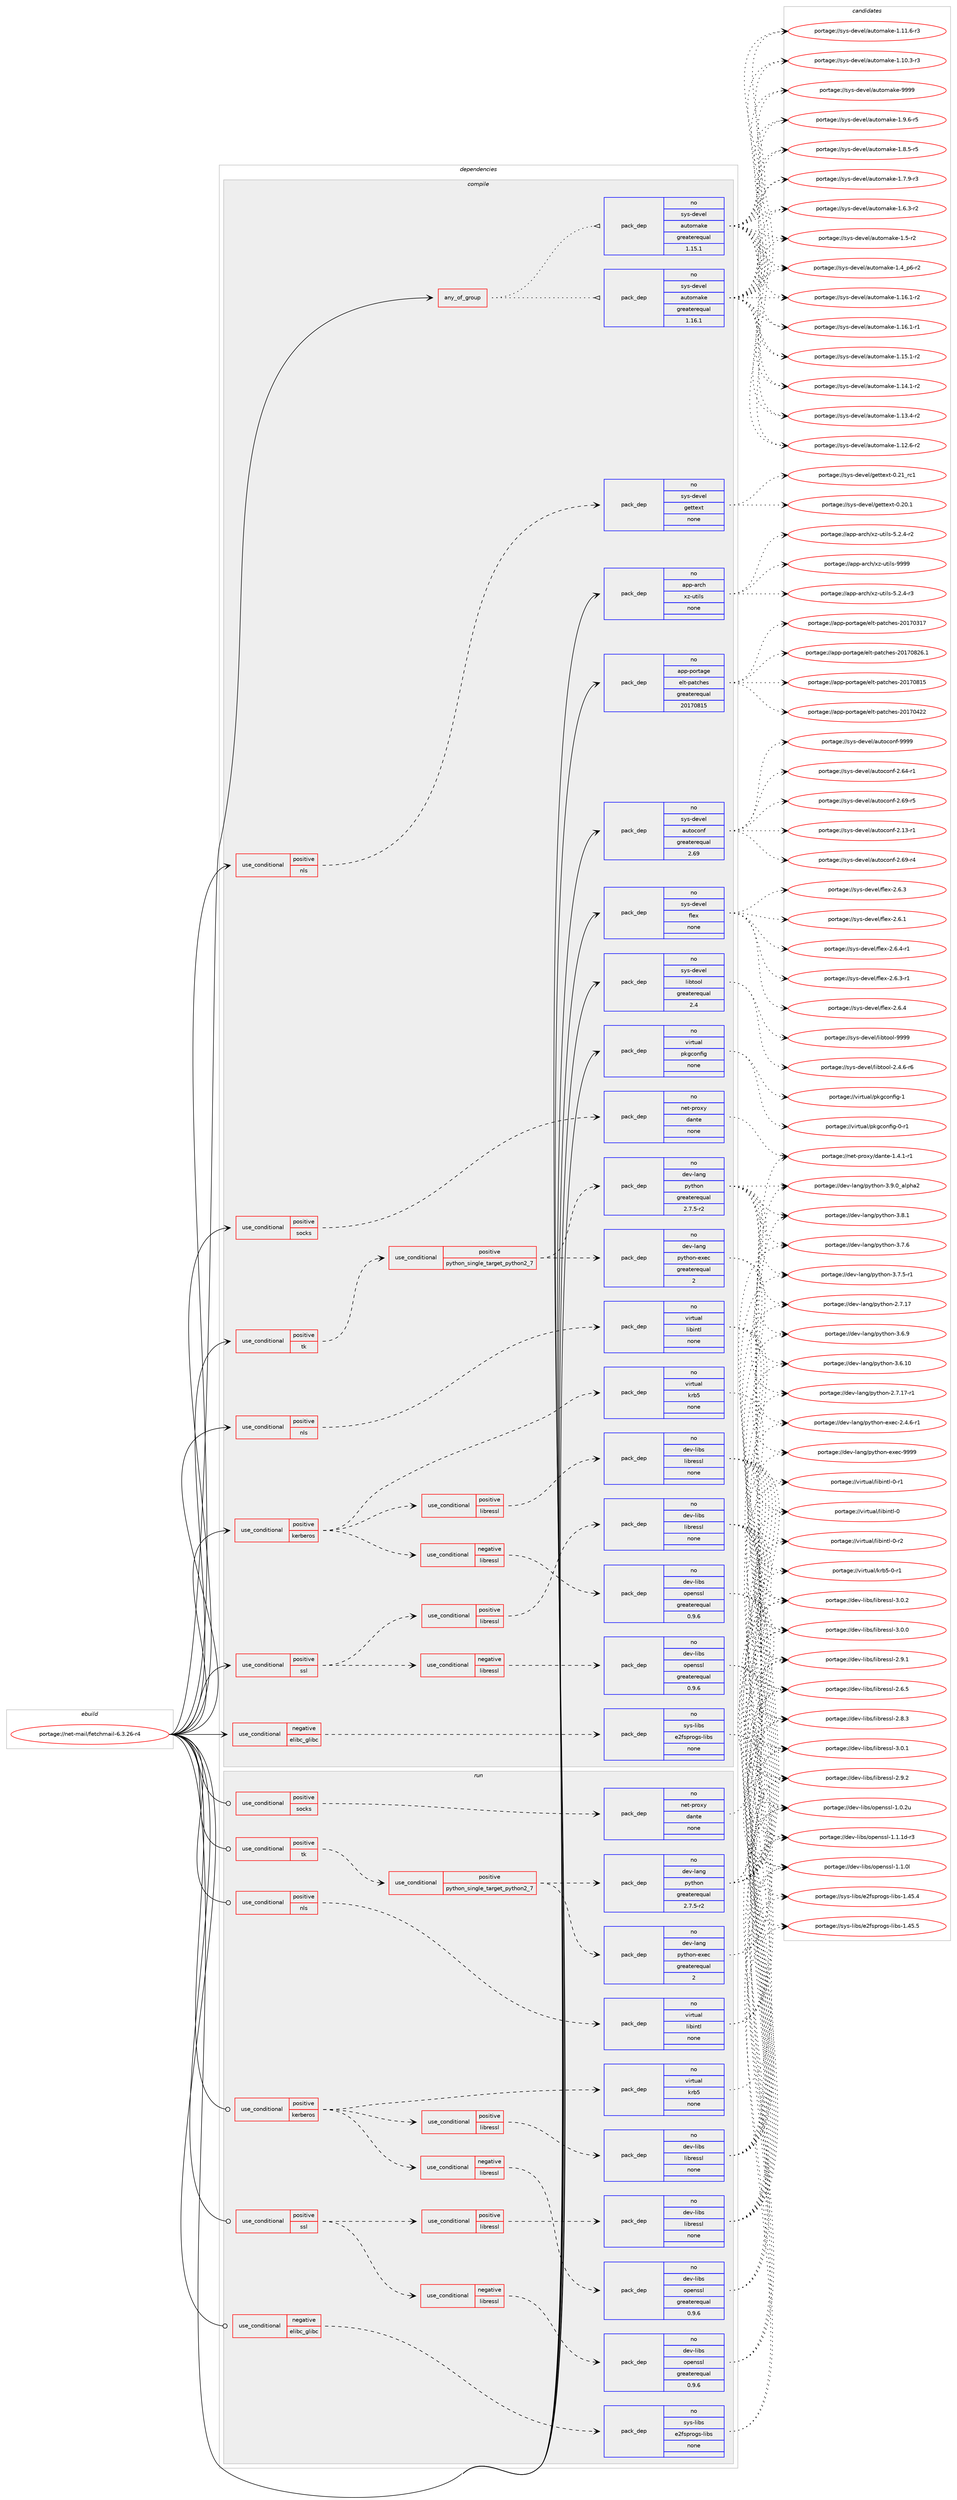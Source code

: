 digraph prolog {

# *************
# Graph options
# *************

newrank=true;
concentrate=true;
compound=true;
graph [rankdir=LR,fontname=Helvetica,fontsize=10,ranksep=1.5];#, ranksep=2.5, nodesep=0.2];
edge  [arrowhead=vee];
node  [fontname=Helvetica,fontsize=10];

# **********
# The ebuild
# **********

subgraph cluster_leftcol {
color=gray;
rank=same;
label=<<i>ebuild</i>>;
id [label="portage://net-mail/fetchmail-6.3.26-r4", color=red, width=4, href="../net-mail/fetchmail-6.3.26-r4.svg"];
}

# ****************
# The dependencies
# ****************

subgraph cluster_midcol {
color=gray;
label=<<i>dependencies</i>>;
subgraph cluster_compile {
fillcolor="#eeeeee";
style=filled;
label=<<i>compile</i>>;
subgraph any2036 {
dependency129980 [label=<<TABLE BORDER="0" CELLBORDER="1" CELLSPACING="0" CELLPADDING="4"><TR><TD CELLPADDING="10">any_of_group</TD></TR></TABLE>>, shape=none, color=red];subgraph pack100447 {
dependency129981 [label=<<TABLE BORDER="0" CELLBORDER="1" CELLSPACING="0" CELLPADDING="4" WIDTH="220"><TR><TD ROWSPAN="6" CELLPADDING="30">pack_dep</TD></TR><TR><TD WIDTH="110">no</TD></TR><TR><TD>sys-devel</TD></TR><TR><TD>automake</TD></TR><TR><TD>greaterequal</TD></TR><TR><TD>1.16.1</TD></TR></TABLE>>, shape=none, color=blue];
}
dependency129980:e -> dependency129981:w [weight=20,style="dotted",arrowhead="oinv"];
subgraph pack100448 {
dependency129982 [label=<<TABLE BORDER="0" CELLBORDER="1" CELLSPACING="0" CELLPADDING="4" WIDTH="220"><TR><TD ROWSPAN="6" CELLPADDING="30">pack_dep</TD></TR><TR><TD WIDTH="110">no</TD></TR><TR><TD>sys-devel</TD></TR><TR><TD>automake</TD></TR><TR><TD>greaterequal</TD></TR><TR><TD>1.15.1</TD></TR></TABLE>>, shape=none, color=blue];
}
dependency129980:e -> dependency129982:w [weight=20,style="dotted",arrowhead="oinv"];
}
id:e -> dependency129980:w [weight=20,style="solid",arrowhead="vee"];
subgraph cond27357 {
dependency129983 [label=<<TABLE BORDER="0" CELLBORDER="1" CELLSPACING="0" CELLPADDING="4"><TR><TD ROWSPAN="3" CELLPADDING="10">use_conditional</TD></TR><TR><TD>negative</TD></TR><TR><TD>elibc_glibc</TD></TR></TABLE>>, shape=none, color=red];
subgraph pack100449 {
dependency129984 [label=<<TABLE BORDER="0" CELLBORDER="1" CELLSPACING="0" CELLPADDING="4" WIDTH="220"><TR><TD ROWSPAN="6" CELLPADDING="30">pack_dep</TD></TR><TR><TD WIDTH="110">no</TD></TR><TR><TD>sys-libs</TD></TR><TR><TD>e2fsprogs-libs</TD></TR><TR><TD>none</TD></TR><TR><TD></TD></TR></TABLE>>, shape=none, color=blue];
}
dependency129983:e -> dependency129984:w [weight=20,style="dashed",arrowhead="vee"];
}
id:e -> dependency129983:w [weight=20,style="solid",arrowhead="vee"];
subgraph cond27358 {
dependency129985 [label=<<TABLE BORDER="0" CELLBORDER="1" CELLSPACING="0" CELLPADDING="4"><TR><TD ROWSPAN="3" CELLPADDING="10">use_conditional</TD></TR><TR><TD>positive</TD></TR><TR><TD>kerberos</TD></TR></TABLE>>, shape=none, color=red];
subgraph pack100450 {
dependency129986 [label=<<TABLE BORDER="0" CELLBORDER="1" CELLSPACING="0" CELLPADDING="4" WIDTH="220"><TR><TD ROWSPAN="6" CELLPADDING="30">pack_dep</TD></TR><TR><TD WIDTH="110">no</TD></TR><TR><TD>virtual</TD></TR><TR><TD>krb5</TD></TR><TR><TD>none</TD></TR><TR><TD></TD></TR></TABLE>>, shape=none, color=blue];
}
dependency129985:e -> dependency129986:w [weight=20,style="dashed",arrowhead="vee"];
subgraph cond27359 {
dependency129987 [label=<<TABLE BORDER="0" CELLBORDER="1" CELLSPACING="0" CELLPADDING="4"><TR><TD ROWSPAN="3" CELLPADDING="10">use_conditional</TD></TR><TR><TD>negative</TD></TR><TR><TD>libressl</TD></TR></TABLE>>, shape=none, color=red];
subgraph pack100451 {
dependency129988 [label=<<TABLE BORDER="0" CELLBORDER="1" CELLSPACING="0" CELLPADDING="4" WIDTH="220"><TR><TD ROWSPAN="6" CELLPADDING="30">pack_dep</TD></TR><TR><TD WIDTH="110">no</TD></TR><TR><TD>dev-libs</TD></TR><TR><TD>openssl</TD></TR><TR><TD>greaterequal</TD></TR><TR><TD>0.9.6</TD></TR></TABLE>>, shape=none, color=blue];
}
dependency129987:e -> dependency129988:w [weight=20,style="dashed",arrowhead="vee"];
}
dependency129985:e -> dependency129987:w [weight=20,style="dashed",arrowhead="vee"];
subgraph cond27360 {
dependency129989 [label=<<TABLE BORDER="0" CELLBORDER="1" CELLSPACING="0" CELLPADDING="4"><TR><TD ROWSPAN="3" CELLPADDING="10">use_conditional</TD></TR><TR><TD>positive</TD></TR><TR><TD>libressl</TD></TR></TABLE>>, shape=none, color=red];
subgraph pack100452 {
dependency129990 [label=<<TABLE BORDER="0" CELLBORDER="1" CELLSPACING="0" CELLPADDING="4" WIDTH="220"><TR><TD ROWSPAN="6" CELLPADDING="30">pack_dep</TD></TR><TR><TD WIDTH="110">no</TD></TR><TR><TD>dev-libs</TD></TR><TR><TD>libressl</TD></TR><TR><TD>none</TD></TR><TR><TD></TD></TR></TABLE>>, shape=none, color=blue];
}
dependency129989:e -> dependency129990:w [weight=20,style="dashed",arrowhead="vee"];
}
dependency129985:e -> dependency129989:w [weight=20,style="dashed",arrowhead="vee"];
}
id:e -> dependency129985:w [weight=20,style="solid",arrowhead="vee"];
subgraph cond27361 {
dependency129991 [label=<<TABLE BORDER="0" CELLBORDER="1" CELLSPACING="0" CELLPADDING="4"><TR><TD ROWSPAN="3" CELLPADDING="10">use_conditional</TD></TR><TR><TD>positive</TD></TR><TR><TD>nls</TD></TR></TABLE>>, shape=none, color=red];
subgraph pack100453 {
dependency129992 [label=<<TABLE BORDER="0" CELLBORDER="1" CELLSPACING="0" CELLPADDING="4" WIDTH="220"><TR><TD ROWSPAN="6" CELLPADDING="30">pack_dep</TD></TR><TR><TD WIDTH="110">no</TD></TR><TR><TD>sys-devel</TD></TR><TR><TD>gettext</TD></TR><TR><TD>none</TD></TR><TR><TD></TD></TR></TABLE>>, shape=none, color=blue];
}
dependency129991:e -> dependency129992:w [weight=20,style="dashed",arrowhead="vee"];
}
id:e -> dependency129991:w [weight=20,style="solid",arrowhead="vee"];
subgraph cond27362 {
dependency129993 [label=<<TABLE BORDER="0" CELLBORDER="1" CELLSPACING="0" CELLPADDING="4"><TR><TD ROWSPAN="3" CELLPADDING="10">use_conditional</TD></TR><TR><TD>positive</TD></TR><TR><TD>nls</TD></TR></TABLE>>, shape=none, color=red];
subgraph pack100454 {
dependency129994 [label=<<TABLE BORDER="0" CELLBORDER="1" CELLSPACING="0" CELLPADDING="4" WIDTH="220"><TR><TD ROWSPAN="6" CELLPADDING="30">pack_dep</TD></TR><TR><TD WIDTH="110">no</TD></TR><TR><TD>virtual</TD></TR><TR><TD>libintl</TD></TR><TR><TD>none</TD></TR><TR><TD></TD></TR></TABLE>>, shape=none, color=blue];
}
dependency129993:e -> dependency129994:w [weight=20,style="dashed",arrowhead="vee"];
}
id:e -> dependency129993:w [weight=20,style="solid",arrowhead="vee"];
subgraph cond27363 {
dependency129995 [label=<<TABLE BORDER="0" CELLBORDER="1" CELLSPACING="0" CELLPADDING="4"><TR><TD ROWSPAN="3" CELLPADDING="10">use_conditional</TD></TR><TR><TD>positive</TD></TR><TR><TD>socks</TD></TR></TABLE>>, shape=none, color=red];
subgraph pack100455 {
dependency129996 [label=<<TABLE BORDER="0" CELLBORDER="1" CELLSPACING="0" CELLPADDING="4" WIDTH="220"><TR><TD ROWSPAN="6" CELLPADDING="30">pack_dep</TD></TR><TR><TD WIDTH="110">no</TD></TR><TR><TD>net-proxy</TD></TR><TR><TD>dante</TD></TR><TR><TD>none</TD></TR><TR><TD></TD></TR></TABLE>>, shape=none, color=blue];
}
dependency129995:e -> dependency129996:w [weight=20,style="dashed",arrowhead="vee"];
}
id:e -> dependency129995:w [weight=20,style="solid",arrowhead="vee"];
subgraph cond27364 {
dependency129997 [label=<<TABLE BORDER="0" CELLBORDER="1" CELLSPACING="0" CELLPADDING="4"><TR><TD ROWSPAN="3" CELLPADDING="10">use_conditional</TD></TR><TR><TD>positive</TD></TR><TR><TD>ssl</TD></TR></TABLE>>, shape=none, color=red];
subgraph cond27365 {
dependency129998 [label=<<TABLE BORDER="0" CELLBORDER="1" CELLSPACING="0" CELLPADDING="4"><TR><TD ROWSPAN="3" CELLPADDING="10">use_conditional</TD></TR><TR><TD>negative</TD></TR><TR><TD>libressl</TD></TR></TABLE>>, shape=none, color=red];
subgraph pack100456 {
dependency129999 [label=<<TABLE BORDER="0" CELLBORDER="1" CELLSPACING="0" CELLPADDING="4" WIDTH="220"><TR><TD ROWSPAN="6" CELLPADDING="30">pack_dep</TD></TR><TR><TD WIDTH="110">no</TD></TR><TR><TD>dev-libs</TD></TR><TR><TD>openssl</TD></TR><TR><TD>greaterequal</TD></TR><TR><TD>0.9.6</TD></TR></TABLE>>, shape=none, color=blue];
}
dependency129998:e -> dependency129999:w [weight=20,style="dashed",arrowhead="vee"];
}
dependency129997:e -> dependency129998:w [weight=20,style="dashed",arrowhead="vee"];
subgraph cond27366 {
dependency130000 [label=<<TABLE BORDER="0" CELLBORDER="1" CELLSPACING="0" CELLPADDING="4"><TR><TD ROWSPAN="3" CELLPADDING="10">use_conditional</TD></TR><TR><TD>positive</TD></TR><TR><TD>libressl</TD></TR></TABLE>>, shape=none, color=red];
subgraph pack100457 {
dependency130001 [label=<<TABLE BORDER="0" CELLBORDER="1" CELLSPACING="0" CELLPADDING="4" WIDTH="220"><TR><TD ROWSPAN="6" CELLPADDING="30">pack_dep</TD></TR><TR><TD WIDTH="110">no</TD></TR><TR><TD>dev-libs</TD></TR><TR><TD>libressl</TD></TR><TR><TD>none</TD></TR><TR><TD></TD></TR></TABLE>>, shape=none, color=blue];
}
dependency130000:e -> dependency130001:w [weight=20,style="dashed",arrowhead="vee"];
}
dependency129997:e -> dependency130000:w [weight=20,style="dashed",arrowhead="vee"];
}
id:e -> dependency129997:w [weight=20,style="solid",arrowhead="vee"];
subgraph cond27367 {
dependency130002 [label=<<TABLE BORDER="0" CELLBORDER="1" CELLSPACING="0" CELLPADDING="4"><TR><TD ROWSPAN="3" CELLPADDING="10">use_conditional</TD></TR><TR><TD>positive</TD></TR><TR><TD>tk</TD></TR></TABLE>>, shape=none, color=red];
subgraph cond27368 {
dependency130003 [label=<<TABLE BORDER="0" CELLBORDER="1" CELLSPACING="0" CELLPADDING="4"><TR><TD ROWSPAN="3" CELLPADDING="10">use_conditional</TD></TR><TR><TD>positive</TD></TR><TR><TD>python_single_target_python2_7</TD></TR></TABLE>>, shape=none, color=red];
subgraph pack100458 {
dependency130004 [label=<<TABLE BORDER="0" CELLBORDER="1" CELLSPACING="0" CELLPADDING="4" WIDTH="220"><TR><TD ROWSPAN="6" CELLPADDING="30">pack_dep</TD></TR><TR><TD WIDTH="110">no</TD></TR><TR><TD>dev-lang</TD></TR><TR><TD>python</TD></TR><TR><TD>greaterequal</TD></TR><TR><TD>2.7.5-r2</TD></TR></TABLE>>, shape=none, color=blue];
}
dependency130003:e -> dependency130004:w [weight=20,style="dashed",arrowhead="vee"];
subgraph pack100459 {
dependency130005 [label=<<TABLE BORDER="0" CELLBORDER="1" CELLSPACING="0" CELLPADDING="4" WIDTH="220"><TR><TD ROWSPAN="6" CELLPADDING="30">pack_dep</TD></TR><TR><TD WIDTH="110">no</TD></TR><TR><TD>dev-lang</TD></TR><TR><TD>python-exec</TD></TR><TR><TD>greaterequal</TD></TR><TR><TD>2</TD></TR></TABLE>>, shape=none, color=blue];
}
dependency130003:e -> dependency130005:w [weight=20,style="dashed",arrowhead="vee"];
}
dependency130002:e -> dependency130003:w [weight=20,style="dashed",arrowhead="vee"];
}
id:e -> dependency130002:w [weight=20,style="solid",arrowhead="vee"];
subgraph pack100460 {
dependency130006 [label=<<TABLE BORDER="0" CELLBORDER="1" CELLSPACING="0" CELLPADDING="4" WIDTH="220"><TR><TD ROWSPAN="6" CELLPADDING="30">pack_dep</TD></TR><TR><TD WIDTH="110">no</TD></TR><TR><TD>app-arch</TD></TR><TR><TD>xz-utils</TD></TR><TR><TD>none</TD></TR><TR><TD></TD></TR></TABLE>>, shape=none, color=blue];
}
id:e -> dependency130006:w [weight=20,style="solid",arrowhead="vee"];
subgraph pack100461 {
dependency130007 [label=<<TABLE BORDER="0" CELLBORDER="1" CELLSPACING="0" CELLPADDING="4" WIDTH="220"><TR><TD ROWSPAN="6" CELLPADDING="30">pack_dep</TD></TR><TR><TD WIDTH="110">no</TD></TR><TR><TD>app-portage</TD></TR><TR><TD>elt-patches</TD></TR><TR><TD>greaterequal</TD></TR><TR><TD>20170815</TD></TR></TABLE>>, shape=none, color=blue];
}
id:e -> dependency130007:w [weight=20,style="solid",arrowhead="vee"];
subgraph pack100462 {
dependency130008 [label=<<TABLE BORDER="0" CELLBORDER="1" CELLSPACING="0" CELLPADDING="4" WIDTH="220"><TR><TD ROWSPAN="6" CELLPADDING="30">pack_dep</TD></TR><TR><TD WIDTH="110">no</TD></TR><TR><TD>sys-devel</TD></TR><TR><TD>autoconf</TD></TR><TR><TD>greaterequal</TD></TR><TR><TD>2.69</TD></TR></TABLE>>, shape=none, color=blue];
}
id:e -> dependency130008:w [weight=20,style="solid",arrowhead="vee"];
subgraph pack100463 {
dependency130009 [label=<<TABLE BORDER="0" CELLBORDER="1" CELLSPACING="0" CELLPADDING="4" WIDTH="220"><TR><TD ROWSPAN="6" CELLPADDING="30">pack_dep</TD></TR><TR><TD WIDTH="110">no</TD></TR><TR><TD>sys-devel</TD></TR><TR><TD>flex</TD></TR><TR><TD>none</TD></TR><TR><TD></TD></TR></TABLE>>, shape=none, color=blue];
}
id:e -> dependency130009:w [weight=20,style="solid",arrowhead="vee"];
subgraph pack100464 {
dependency130010 [label=<<TABLE BORDER="0" CELLBORDER="1" CELLSPACING="0" CELLPADDING="4" WIDTH="220"><TR><TD ROWSPAN="6" CELLPADDING="30">pack_dep</TD></TR><TR><TD WIDTH="110">no</TD></TR><TR><TD>sys-devel</TD></TR><TR><TD>libtool</TD></TR><TR><TD>greaterequal</TD></TR><TR><TD>2.4</TD></TR></TABLE>>, shape=none, color=blue];
}
id:e -> dependency130010:w [weight=20,style="solid",arrowhead="vee"];
subgraph pack100465 {
dependency130011 [label=<<TABLE BORDER="0" CELLBORDER="1" CELLSPACING="0" CELLPADDING="4" WIDTH="220"><TR><TD ROWSPAN="6" CELLPADDING="30">pack_dep</TD></TR><TR><TD WIDTH="110">no</TD></TR><TR><TD>virtual</TD></TR><TR><TD>pkgconfig</TD></TR><TR><TD>none</TD></TR><TR><TD></TD></TR></TABLE>>, shape=none, color=blue];
}
id:e -> dependency130011:w [weight=20,style="solid",arrowhead="vee"];
}
subgraph cluster_compileandrun {
fillcolor="#eeeeee";
style=filled;
label=<<i>compile and run</i>>;
}
subgraph cluster_run {
fillcolor="#eeeeee";
style=filled;
label=<<i>run</i>>;
subgraph cond27369 {
dependency130012 [label=<<TABLE BORDER="0" CELLBORDER="1" CELLSPACING="0" CELLPADDING="4"><TR><TD ROWSPAN="3" CELLPADDING="10">use_conditional</TD></TR><TR><TD>negative</TD></TR><TR><TD>elibc_glibc</TD></TR></TABLE>>, shape=none, color=red];
subgraph pack100466 {
dependency130013 [label=<<TABLE BORDER="0" CELLBORDER="1" CELLSPACING="0" CELLPADDING="4" WIDTH="220"><TR><TD ROWSPAN="6" CELLPADDING="30">pack_dep</TD></TR><TR><TD WIDTH="110">no</TD></TR><TR><TD>sys-libs</TD></TR><TR><TD>e2fsprogs-libs</TD></TR><TR><TD>none</TD></TR><TR><TD></TD></TR></TABLE>>, shape=none, color=blue];
}
dependency130012:e -> dependency130013:w [weight=20,style="dashed",arrowhead="vee"];
}
id:e -> dependency130012:w [weight=20,style="solid",arrowhead="odot"];
subgraph cond27370 {
dependency130014 [label=<<TABLE BORDER="0" CELLBORDER="1" CELLSPACING="0" CELLPADDING="4"><TR><TD ROWSPAN="3" CELLPADDING="10">use_conditional</TD></TR><TR><TD>positive</TD></TR><TR><TD>kerberos</TD></TR></TABLE>>, shape=none, color=red];
subgraph pack100467 {
dependency130015 [label=<<TABLE BORDER="0" CELLBORDER="1" CELLSPACING="0" CELLPADDING="4" WIDTH="220"><TR><TD ROWSPAN="6" CELLPADDING="30">pack_dep</TD></TR><TR><TD WIDTH="110">no</TD></TR><TR><TD>virtual</TD></TR><TR><TD>krb5</TD></TR><TR><TD>none</TD></TR><TR><TD></TD></TR></TABLE>>, shape=none, color=blue];
}
dependency130014:e -> dependency130015:w [weight=20,style="dashed",arrowhead="vee"];
subgraph cond27371 {
dependency130016 [label=<<TABLE BORDER="0" CELLBORDER="1" CELLSPACING="0" CELLPADDING="4"><TR><TD ROWSPAN="3" CELLPADDING="10">use_conditional</TD></TR><TR><TD>negative</TD></TR><TR><TD>libressl</TD></TR></TABLE>>, shape=none, color=red];
subgraph pack100468 {
dependency130017 [label=<<TABLE BORDER="0" CELLBORDER="1" CELLSPACING="0" CELLPADDING="4" WIDTH="220"><TR><TD ROWSPAN="6" CELLPADDING="30">pack_dep</TD></TR><TR><TD WIDTH="110">no</TD></TR><TR><TD>dev-libs</TD></TR><TR><TD>openssl</TD></TR><TR><TD>greaterequal</TD></TR><TR><TD>0.9.6</TD></TR></TABLE>>, shape=none, color=blue];
}
dependency130016:e -> dependency130017:w [weight=20,style="dashed",arrowhead="vee"];
}
dependency130014:e -> dependency130016:w [weight=20,style="dashed",arrowhead="vee"];
subgraph cond27372 {
dependency130018 [label=<<TABLE BORDER="0" CELLBORDER="1" CELLSPACING="0" CELLPADDING="4"><TR><TD ROWSPAN="3" CELLPADDING="10">use_conditional</TD></TR><TR><TD>positive</TD></TR><TR><TD>libressl</TD></TR></TABLE>>, shape=none, color=red];
subgraph pack100469 {
dependency130019 [label=<<TABLE BORDER="0" CELLBORDER="1" CELLSPACING="0" CELLPADDING="4" WIDTH="220"><TR><TD ROWSPAN="6" CELLPADDING="30">pack_dep</TD></TR><TR><TD WIDTH="110">no</TD></TR><TR><TD>dev-libs</TD></TR><TR><TD>libressl</TD></TR><TR><TD>none</TD></TR><TR><TD></TD></TR></TABLE>>, shape=none, color=blue];
}
dependency130018:e -> dependency130019:w [weight=20,style="dashed",arrowhead="vee"];
}
dependency130014:e -> dependency130018:w [weight=20,style="dashed",arrowhead="vee"];
}
id:e -> dependency130014:w [weight=20,style="solid",arrowhead="odot"];
subgraph cond27373 {
dependency130020 [label=<<TABLE BORDER="0" CELLBORDER="1" CELLSPACING="0" CELLPADDING="4"><TR><TD ROWSPAN="3" CELLPADDING="10">use_conditional</TD></TR><TR><TD>positive</TD></TR><TR><TD>nls</TD></TR></TABLE>>, shape=none, color=red];
subgraph pack100470 {
dependency130021 [label=<<TABLE BORDER="0" CELLBORDER="1" CELLSPACING="0" CELLPADDING="4" WIDTH="220"><TR><TD ROWSPAN="6" CELLPADDING="30">pack_dep</TD></TR><TR><TD WIDTH="110">no</TD></TR><TR><TD>virtual</TD></TR><TR><TD>libintl</TD></TR><TR><TD>none</TD></TR><TR><TD></TD></TR></TABLE>>, shape=none, color=blue];
}
dependency130020:e -> dependency130021:w [weight=20,style="dashed",arrowhead="vee"];
}
id:e -> dependency130020:w [weight=20,style="solid",arrowhead="odot"];
subgraph cond27374 {
dependency130022 [label=<<TABLE BORDER="0" CELLBORDER="1" CELLSPACING="0" CELLPADDING="4"><TR><TD ROWSPAN="3" CELLPADDING="10">use_conditional</TD></TR><TR><TD>positive</TD></TR><TR><TD>socks</TD></TR></TABLE>>, shape=none, color=red];
subgraph pack100471 {
dependency130023 [label=<<TABLE BORDER="0" CELLBORDER="1" CELLSPACING="0" CELLPADDING="4" WIDTH="220"><TR><TD ROWSPAN="6" CELLPADDING="30">pack_dep</TD></TR><TR><TD WIDTH="110">no</TD></TR><TR><TD>net-proxy</TD></TR><TR><TD>dante</TD></TR><TR><TD>none</TD></TR><TR><TD></TD></TR></TABLE>>, shape=none, color=blue];
}
dependency130022:e -> dependency130023:w [weight=20,style="dashed",arrowhead="vee"];
}
id:e -> dependency130022:w [weight=20,style="solid",arrowhead="odot"];
subgraph cond27375 {
dependency130024 [label=<<TABLE BORDER="0" CELLBORDER="1" CELLSPACING="0" CELLPADDING="4"><TR><TD ROWSPAN="3" CELLPADDING="10">use_conditional</TD></TR><TR><TD>positive</TD></TR><TR><TD>ssl</TD></TR></TABLE>>, shape=none, color=red];
subgraph cond27376 {
dependency130025 [label=<<TABLE BORDER="0" CELLBORDER="1" CELLSPACING="0" CELLPADDING="4"><TR><TD ROWSPAN="3" CELLPADDING="10">use_conditional</TD></TR><TR><TD>negative</TD></TR><TR><TD>libressl</TD></TR></TABLE>>, shape=none, color=red];
subgraph pack100472 {
dependency130026 [label=<<TABLE BORDER="0" CELLBORDER="1" CELLSPACING="0" CELLPADDING="4" WIDTH="220"><TR><TD ROWSPAN="6" CELLPADDING="30">pack_dep</TD></TR><TR><TD WIDTH="110">no</TD></TR><TR><TD>dev-libs</TD></TR><TR><TD>openssl</TD></TR><TR><TD>greaterequal</TD></TR><TR><TD>0.9.6</TD></TR></TABLE>>, shape=none, color=blue];
}
dependency130025:e -> dependency130026:w [weight=20,style="dashed",arrowhead="vee"];
}
dependency130024:e -> dependency130025:w [weight=20,style="dashed",arrowhead="vee"];
subgraph cond27377 {
dependency130027 [label=<<TABLE BORDER="0" CELLBORDER="1" CELLSPACING="0" CELLPADDING="4"><TR><TD ROWSPAN="3" CELLPADDING="10">use_conditional</TD></TR><TR><TD>positive</TD></TR><TR><TD>libressl</TD></TR></TABLE>>, shape=none, color=red];
subgraph pack100473 {
dependency130028 [label=<<TABLE BORDER="0" CELLBORDER="1" CELLSPACING="0" CELLPADDING="4" WIDTH="220"><TR><TD ROWSPAN="6" CELLPADDING="30">pack_dep</TD></TR><TR><TD WIDTH="110">no</TD></TR><TR><TD>dev-libs</TD></TR><TR><TD>libressl</TD></TR><TR><TD>none</TD></TR><TR><TD></TD></TR></TABLE>>, shape=none, color=blue];
}
dependency130027:e -> dependency130028:w [weight=20,style="dashed",arrowhead="vee"];
}
dependency130024:e -> dependency130027:w [weight=20,style="dashed",arrowhead="vee"];
}
id:e -> dependency130024:w [weight=20,style="solid",arrowhead="odot"];
subgraph cond27378 {
dependency130029 [label=<<TABLE BORDER="0" CELLBORDER="1" CELLSPACING="0" CELLPADDING="4"><TR><TD ROWSPAN="3" CELLPADDING="10">use_conditional</TD></TR><TR><TD>positive</TD></TR><TR><TD>tk</TD></TR></TABLE>>, shape=none, color=red];
subgraph cond27379 {
dependency130030 [label=<<TABLE BORDER="0" CELLBORDER="1" CELLSPACING="0" CELLPADDING="4"><TR><TD ROWSPAN="3" CELLPADDING="10">use_conditional</TD></TR><TR><TD>positive</TD></TR><TR><TD>python_single_target_python2_7</TD></TR></TABLE>>, shape=none, color=red];
subgraph pack100474 {
dependency130031 [label=<<TABLE BORDER="0" CELLBORDER="1" CELLSPACING="0" CELLPADDING="4" WIDTH="220"><TR><TD ROWSPAN="6" CELLPADDING="30">pack_dep</TD></TR><TR><TD WIDTH="110">no</TD></TR><TR><TD>dev-lang</TD></TR><TR><TD>python</TD></TR><TR><TD>greaterequal</TD></TR><TR><TD>2.7.5-r2</TD></TR></TABLE>>, shape=none, color=blue];
}
dependency130030:e -> dependency130031:w [weight=20,style="dashed",arrowhead="vee"];
subgraph pack100475 {
dependency130032 [label=<<TABLE BORDER="0" CELLBORDER="1" CELLSPACING="0" CELLPADDING="4" WIDTH="220"><TR><TD ROWSPAN="6" CELLPADDING="30">pack_dep</TD></TR><TR><TD WIDTH="110">no</TD></TR><TR><TD>dev-lang</TD></TR><TR><TD>python-exec</TD></TR><TR><TD>greaterequal</TD></TR><TR><TD>2</TD></TR></TABLE>>, shape=none, color=blue];
}
dependency130030:e -> dependency130032:w [weight=20,style="dashed",arrowhead="vee"];
}
dependency130029:e -> dependency130030:w [weight=20,style="dashed",arrowhead="vee"];
}
id:e -> dependency130029:w [weight=20,style="solid",arrowhead="odot"];
}
}

# **************
# The candidates
# **************

subgraph cluster_choices {
rank=same;
color=gray;
label=<<i>candidates</i>>;

subgraph choice100447 {
color=black;
nodesep=1;
choice115121115451001011181011084797117116111109971071014557575757 [label="portage://sys-devel/automake-9999", color=red, width=4,href="../sys-devel/automake-9999.svg"];
choice115121115451001011181011084797117116111109971071014549465746544511453 [label="portage://sys-devel/automake-1.9.6-r5", color=red, width=4,href="../sys-devel/automake-1.9.6-r5.svg"];
choice115121115451001011181011084797117116111109971071014549465646534511453 [label="portage://sys-devel/automake-1.8.5-r5", color=red, width=4,href="../sys-devel/automake-1.8.5-r5.svg"];
choice115121115451001011181011084797117116111109971071014549465546574511451 [label="portage://sys-devel/automake-1.7.9-r3", color=red, width=4,href="../sys-devel/automake-1.7.9-r3.svg"];
choice115121115451001011181011084797117116111109971071014549465446514511450 [label="portage://sys-devel/automake-1.6.3-r2", color=red, width=4,href="../sys-devel/automake-1.6.3-r2.svg"];
choice11512111545100101118101108479711711611110997107101454946534511450 [label="portage://sys-devel/automake-1.5-r2", color=red, width=4,href="../sys-devel/automake-1.5-r2.svg"];
choice115121115451001011181011084797117116111109971071014549465295112544511450 [label="portage://sys-devel/automake-1.4_p6-r2", color=red, width=4,href="../sys-devel/automake-1.4_p6-r2.svg"];
choice11512111545100101118101108479711711611110997107101454946495446494511450 [label="portage://sys-devel/automake-1.16.1-r2", color=red, width=4,href="../sys-devel/automake-1.16.1-r2.svg"];
choice11512111545100101118101108479711711611110997107101454946495446494511449 [label="portage://sys-devel/automake-1.16.1-r1", color=red, width=4,href="../sys-devel/automake-1.16.1-r1.svg"];
choice11512111545100101118101108479711711611110997107101454946495346494511450 [label="portage://sys-devel/automake-1.15.1-r2", color=red, width=4,href="../sys-devel/automake-1.15.1-r2.svg"];
choice11512111545100101118101108479711711611110997107101454946495246494511450 [label="portage://sys-devel/automake-1.14.1-r2", color=red, width=4,href="../sys-devel/automake-1.14.1-r2.svg"];
choice11512111545100101118101108479711711611110997107101454946495146524511450 [label="portage://sys-devel/automake-1.13.4-r2", color=red, width=4,href="../sys-devel/automake-1.13.4-r2.svg"];
choice11512111545100101118101108479711711611110997107101454946495046544511450 [label="portage://sys-devel/automake-1.12.6-r2", color=red, width=4,href="../sys-devel/automake-1.12.6-r2.svg"];
choice11512111545100101118101108479711711611110997107101454946494946544511451 [label="portage://sys-devel/automake-1.11.6-r3", color=red, width=4,href="../sys-devel/automake-1.11.6-r3.svg"];
choice11512111545100101118101108479711711611110997107101454946494846514511451 [label="portage://sys-devel/automake-1.10.3-r3", color=red, width=4,href="../sys-devel/automake-1.10.3-r3.svg"];
dependency129981:e -> choice115121115451001011181011084797117116111109971071014557575757:w [style=dotted,weight="100"];
dependency129981:e -> choice115121115451001011181011084797117116111109971071014549465746544511453:w [style=dotted,weight="100"];
dependency129981:e -> choice115121115451001011181011084797117116111109971071014549465646534511453:w [style=dotted,weight="100"];
dependency129981:e -> choice115121115451001011181011084797117116111109971071014549465546574511451:w [style=dotted,weight="100"];
dependency129981:e -> choice115121115451001011181011084797117116111109971071014549465446514511450:w [style=dotted,weight="100"];
dependency129981:e -> choice11512111545100101118101108479711711611110997107101454946534511450:w [style=dotted,weight="100"];
dependency129981:e -> choice115121115451001011181011084797117116111109971071014549465295112544511450:w [style=dotted,weight="100"];
dependency129981:e -> choice11512111545100101118101108479711711611110997107101454946495446494511450:w [style=dotted,weight="100"];
dependency129981:e -> choice11512111545100101118101108479711711611110997107101454946495446494511449:w [style=dotted,weight="100"];
dependency129981:e -> choice11512111545100101118101108479711711611110997107101454946495346494511450:w [style=dotted,weight="100"];
dependency129981:e -> choice11512111545100101118101108479711711611110997107101454946495246494511450:w [style=dotted,weight="100"];
dependency129981:e -> choice11512111545100101118101108479711711611110997107101454946495146524511450:w [style=dotted,weight="100"];
dependency129981:e -> choice11512111545100101118101108479711711611110997107101454946495046544511450:w [style=dotted,weight="100"];
dependency129981:e -> choice11512111545100101118101108479711711611110997107101454946494946544511451:w [style=dotted,weight="100"];
dependency129981:e -> choice11512111545100101118101108479711711611110997107101454946494846514511451:w [style=dotted,weight="100"];
}
subgraph choice100448 {
color=black;
nodesep=1;
choice115121115451001011181011084797117116111109971071014557575757 [label="portage://sys-devel/automake-9999", color=red, width=4,href="../sys-devel/automake-9999.svg"];
choice115121115451001011181011084797117116111109971071014549465746544511453 [label="portage://sys-devel/automake-1.9.6-r5", color=red, width=4,href="../sys-devel/automake-1.9.6-r5.svg"];
choice115121115451001011181011084797117116111109971071014549465646534511453 [label="portage://sys-devel/automake-1.8.5-r5", color=red, width=4,href="../sys-devel/automake-1.8.5-r5.svg"];
choice115121115451001011181011084797117116111109971071014549465546574511451 [label="portage://sys-devel/automake-1.7.9-r3", color=red, width=4,href="../sys-devel/automake-1.7.9-r3.svg"];
choice115121115451001011181011084797117116111109971071014549465446514511450 [label="portage://sys-devel/automake-1.6.3-r2", color=red, width=4,href="../sys-devel/automake-1.6.3-r2.svg"];
choice11512111545100101118101108479711711611110997107101454946534511450 [label="portage://sys-devel/automake-1.5-r2", color=red, width=4,href="../sys-devel/automake-1.5-r2.svg"];
choice115121115451001011181011084797117116111109971071014549465295112544511450 [label="portage://sys-devel/automake-1.4_p6-r2", color=red, width=4,href="../sys-devel/automake-1.4_p6-r2.svg"];
choice11512111545100101118101108479711711611110997107101454946495446494511450 [label="portage://sys-devel/automake-1.16.1-r2", color=red, width=4,href="../sys-devel/automake-1.16.1-r2.svg"];
choice11512111545100101118101108479711711611110997107101454946495446494511449 [label="portage://sys-devel/automake-1.16.1-r1", color=red, width=4,href="../sys-devel/automake-1.16.1-r1.svg"];
choice11512111545100101118101108479711711611110997107101454946495346494511450 [label="portage://sys-devel/automake-1.15.1-r2", color=red, width=4,href="../sys-devel/automake-1.15.1-r2.svg"];
choice11512111545100101118101108479711711611110997107101454946495246494511450 [label="portage://sys-devel/automake-1.14.1-r2", color=red, width=4,href="../sys-devel/automake-1.14.1-r2.svg"];
choice11512111545100101118101108479711711611110997107101454946495146524511450 [label="portage://sys-devel/automake-1.13.4-r2", color=red, width=4,href="../sys-devel/automake-1.13.4-r2.svg"];
choice11512111545100101118101108479711711611110997107101454946495046544511450 [label="portage://sys-devel/automake-1.12.6-r2", color=red, width=4,href="../sys-devel/automake-1.12.6-r2.svg"];
choice11512111545100101118101108479711711611110997107101454946494946544511451 [label="portage://sys-devel/automake-1.11.6-r3", color=red, width=4,href="../sys-devel/automake-1.11.6-r3.svg"];
choice11512111545100101118101108479711711611110997107101454946494846514511451 [label="portage://sys-devel/automake-1.10.3-r3", color=red, width=4,href="../sys-devel/automake-1.10.3-r3.svg"];
dependency129982:e -> choice115121115451001011181011084797117116111109971071014557575757:w [style=dotted,weight="100"];
dependency129982:e -> choice115121115451001011181011084797117116111109971071014549465746544511453:w [style=dotted,weight="100"];
dependency129982:e -> choice115121115451001011181011084797117116111109971071014549465646534511453:w [style=dotted,weight="100"];
dependency129982:e -> choice115121115451001011181011084797117116111109971071014549465546574511451:w [style=dotted,weight="100"];
dependency129982:e -> choice115121115451001011181011084797117116111109971071014549465446514511450:w [style=dotted,weight="100"];
dependency129982:e -> choice11512111545100101118101108479711711611110997107101454946534511450:w [style=dotted,weight="100"];
dependency129982:e -> choice115121115451001011181011084797117116111109971071014549465295112544511450:w [style=dotted,weight="100"];
dependency129982:e -> choice11512111545100101118101108479711711611110997107101454946495446494511450:w [style=dotted,weight="100"];
dependency129982:e -> choice11512111545100101118101108479711711611110997107101454946495446494511449:w [style=dotted,weight="100"];
dependency129982:e -> choice11512111545100101118101108479711711611110997107101454946495346494511450:w [style=dotted,weight="100"];
dependency129982:e -> choice11512111545100101118101108479711711611110997107101454946495246494511450:w [style=dotted,weight="100"];
dependency129982:e -> choice11512111545100101118101108479711711611110997107101454946495146524511450:w [style=dotted,weight="100"];
dependency129982:e -> choice11512111545100101118101108479711711611110997107101454946495046544511450:w [style=dotted,weight="100"];
dependency129982:e -> choice11512111545100101118101108479711711611110997107101454946494946544511451:w [style=dotted,weight="100"];
dependency129982:e -> choice11512111545100101118101108479711711611110997107101454946494846514511451:w [style=dotted,weight="100"];
}
subgraph choice100449 {
color=black;
nodesep=1;
choice11512111545108105981154710150102115112114111103115451081059811545494652534653 [label="portage://sys-libs/e2fsprogs-libs-1.45.5", color=red, width=4,href="../sys-libs/e2fsprogs-libs-1.45.5.svg"];
choice11512111545108105981154710150102115112114111103115451081059811545494652534652 [label="portage://sys-libs/e2fsprogs-libs-1.45.4", color=red, width=4,href="../sys-libs/e2fsprogs-libs-1.45.4.svg"];
dependency129984:e -> choice11512111545108105981154710150102115112114111103115451081059811545494652534653:w [style=dotted,weight="100"];
dependency129984:e -> choice11512111545108105981154710150102115112114111103115451081059811545494652534652:w [style=dotted,weight="100"];
}
subgraph choice100450 {
color=black;
nodesep=1;
choice1181051141161179710847107114985345484511449 [label="portage://virtual/krb5-0-r1", color=red, width=4,href="../virtual/krb5-0-r1.svg"];
dependency129986:e -> choice1181051141161179710847107114985345484511449:w [style=dotted,weight="100"];
}
subgraph choice100451 {
color=black;
nodesep=1;
choice1001011184510810598115471111121011101151151084549464946491004511451 [label="portage://dev-libs/openssl-1.1.1d-r3", color=red, width=4,href="../dev-libs/openssl-1.1.1d-r3.svg"];
choice100101118451081059811547111112101110115115108454946494648108 [label="portage://dev-libs/openssl-1.1.0l", color=red, width=4,href="../dev-libs/openssl-1.1.0l.svg"];
choice100101118451081059811547111112101110115115108454946484650117 [label="portage://dev-libs/openssl-1.0.2u", color=red, width=4,href="../dev-libs/openssl-1.0.2u.svg"];
dependency129988:e -> choice1001011184510810598115471111121011101151151084549464946491004511451:w [style=dotted,weight="100"];
dependency129988:e -> choice100101118451081059811547111112101110115115108454946494648108:w [style=dotted,weight="100"];
dependency129988:e -> choice100101118451081059811547111112101110115115108454946484650117:w [style=dotted,weight="100"];
}
subgraph choice100452 {
color=black;
nodesep=1;
choice10010111845108105981154710810598114101115115108455146484650 [label="portage://dev-libs/libressl-3.0.2", color=red, width=4,href="../dev-libs/libressl-3.0.2.svg"];
choice10010111845108105981154710810598114101115115108455146484649 [label="portage://dev-libs/libressl-3.0.1", color=red, width=4,href="../dev-libs/libressl-3.0.1.svg"];
choice10010111845108105981154710810598114101115115108455146484648 [label="portage://dev-libs/libressl-3.0.0", color=red, width=4,href="../dev-libs/libressl-3.0.0.svg"];
choice10010111845108105981154710810598114101115115108455046574650 [label="portage://dev-libs/libressl-2.9.2", color=red, width=4,href="../dev-libs/libressl-2.9.2.svg"];
choice10010111845108105981154710810598114101115115108455046574649 [label="portage://dev-libs/libressl-2.9.1", color=red, width=4,href="../dev-libs/libressl-2.9.1.svg"];
choice10010111845108105981154710810598114101115115108455046564651 [label="portage://dev-libs/libressl-2.8.3", color=red, width=4,href="../dev-libs/libressl-2.8.3.svg"];
choice10010111845108105981154710810598114101115115108455046544653 [label="portage://dev-libs/libressl-2.6.5", color=red, width=4,href="../dev-libs/libressl-2.6.5.svg"];
dependency129990:e -> choice10010111845108105981154710810598114101115115108455146484650:w [style=dotted,weight="100"];
dependency129990:e -> choice10010111845108105981154710810598114101115115108455146484649:w [style=dotted,weight="100"];
dependency129990:e -> choice10010111845108105981154710810598114101115115108455146484648:w [style=dotted,weight="100"];
dependency129990:e -> choice10010111845108105981154710810598114101115115108455046574650:w [style=dotted,weight="100"];
dependency129990:e -> choice10010111845108105981154710810598114101115115108455046574649:w [style=dotted,weight="100"];
dependency129990:e -> choice10010111845108105981154710810598114101115115108455046564651:w [style=dotted,weight="100"];
dependency129990:e -> choice10010111845108105981154710810598114101115115108455046544653:w [style=dotted,weight="100"];
}
subgraph choice100453 {
color=black;
nodesep=1;
choice11512111545100101118101108471031011161161011201164548465049951149949 [label="portage://sys-devel/gettext-0.21_rc1", color=red, width=4,href="../sys-devel/gettext-0.21_rc1.svg"];
choice115121115451001011181011084710310111611610112011645484650484649 [label="portage://sys-devel/gettext-0.20.1", color=red, width=4,href="../sys-devel/gettext-0.20.1.svg"];
dependency129992:e -> choice11512111545100101118101108471031011161161011201164548465049951149949:w [style=dotted,weight="100"];
dependency129992:e -> choice115121115451001011181011084710310111611610112011645484650484649:w [style=dotted,weight="100"];
}
subgraph choice100454 {
color=black;
nodesep=1;
choice11810511411611797108471081059810511011610845484511450 [label="portage://virtual/libintl-0-r2", color=red, width=4,href="../virtual/libintl-0-r2.svg"];
choice11810511411611797108471081059810511011610845484511449 [label="portage://virtual/libintl-0-r1", color=red, width=4,href="../virtual/libintl-0-r1.svg"];
choice1181051141161179710847108105981051101161084548 [label="portage://virtual/libintl-0", color=red, width=4,href="../virtual/libintl-0.svg"];
dependency129994:e -> choice11810511411611797108471081059810511011610845484511450:w [style=dotted,weight="100"];
dependency129994:e -> choice11810511411611797108471081059810511011610845484511449:w [style=dotted,weight="100"];
dependency129994:e -> choice1181051141161179710847108105981051101161084548:w [style=dotted,weight="100"];
}
subgraph choice100455 {
color=black;
nodesep=1;
choice1101011164511211411112012147100971101161014549465246494511449 [label="portage://net-proxy/dante-1.4.1-r1", color=red, width=4,href="../net-proxy/dante-1.4.1-r1.svg"];
dependency129996:e -> choice1101011164511211411112012147100971101161014549465246494511449:w [style=dotted,weight="100"];
}
subgraph choice100456 {
color=black;
nodesep=1;
choice1001011184510810598115471111121011101151151084549464946491004511451 [label="portage://dev-libs/openssl-1.1.1d-r3", color=red, width=4,href="../dev-libs/openssl-1.1.1d-r3.svg"];
choice100101118451081059811547111112101110115115108454946494648108 [label="portage://dev-libs/openssl-1.1.0l", color=red, width=4,href="../dev-libs/openssl-1.1.0l.svg"];
choice100101118451081059811547111112101110115115108454946484650117 [label="portage://dev-libs/openssl-1.0.2u", color=red, width=4,href="../dev-libs/openssl-1.0.2u.svg"];
dependency129999:e -> choice1001011184510810598115471111121011101151151084549464946491004511451:w [style=dotted,weight="100"];
dependency129999:e -> choice100101118451081059811547111112101110115115108454946494648108:w [style=dotted,weight="100"];
dependency129999:e -> choice100101118451081059811547111112101110115115108454946484650117:w [style=dotted,weight="100"];
}
subgraph choice100457 {
color=black;
nodesep=1;
choice10010111845108105981154710810598114101115115108455146484650 [label="portage://dev-libs/libressl-3.0.2", color=red, width=4,href="../dev-libs/libressl-3.0.2.svg"];
choice10010111845108105981154710810598114101115115108455146484649 [label="portage://dev-libs/libressl-3.0.1", color=red, width=4,href="../dev-libs/libressl-3.0.1.svg"];
choice10010111845108105981154710810598114101115115108455146484648 [label="portage://dev-libs/libressl-3.0.0", color=red, width=4,href="../dev-libs/libressl-3.0.0.svg"];
choice10010111845108105981154710810598114101115115108455046574650 [label="portage://dev-libs/libressl-2.9.2", color=red, width=4,href="../dev-libs/libressl-2.9.2.svg"];
choice10010111845108105981154710810598114101115115108455046574649 [label="portage://dev-libs/libressl-2.9.1", color=red, width=4,href="../dev-libs/libressl-2.9.1.svg"];
choice10010111845108105981154710810598114101115115108455046564651 [label="portage://dev-libs/libressl-2.8.3", color=red, width=4,href="../dev-libs/libressl-2.8.3.svg"];
choice10010111845108105981154710810598114101115115108455046544653 [label="portage://dev-libs/libressl-2.6.5", color=red, width=4,href="../dev-libs/libressl-2.6.5.svg"];
dependency130001:e -> choice10010111845108105981154710810598114101115115108455146484650:w [style=dotted,weight="100"];
dependency130001:e -> choice10010111845108105981154710810598114101115115108455146484649:w [style=dotted,weight="100"];
dependency130001:e -> choice10010111845108105981154710810598114101115115108455146484648:w [style=dotted,weight="100"];
dependency130001:e -> choice10010111845108105981154710810598114101115115108455046574650:w [style=dotted,weight="100"];
dependency130001:e -> choice10010111845108105981154710810598114101115115108455046574649:w [style=dotted,weight="100"];
dependency130001:e -> choice10010111845108105981154710810598114101115115108455046564651:w [style=dotted,weight="100"];
dependency130001:e -> choice10010111845108105981154710810598114101115115108455046544653:w [style=dotted,weight="100"];
}
subgraph choice100458 {
color=black;
nodesep=1;
choice10010111845108971101034711212111610411111045514657464895971081121049750 [label="portage://dev-lang/python-3.9.0_alpha2", color=red, width=4,href="../dev-lang/python-3.9.0_alpha2.svg"];
choice100101118451089711010347112121116104111110455146564649 [label="portage://dev-lang/python-3.8.1", color=red, width=4,href="../dev-lang/python-3.8.1.svg"];
choice100101118451089711010347112121116104111110455146554654 [label="portage://dev-lang/python-3.7.6", color=red, width=4,href="../dev-lang/python-3.7.6.svg"];
choice1001011184510897110103471121211161041111104551465546534511449 [label="portage://dev-lang/python-3.7.5-r1", color=red, width=4,href="../dev-lang/python-3.7.5-r1.svg"];
choice100101118451089711010347112121116104111110455146544657 [label="portage://dev-lang/python-3.6.9", color=red, width=4,href="../dev-lang/python-3.6.9.svg"];
choice10010111845108971101034711212111610411111045514654464948 [label="portage://dev-lang/python-3.6.10", color=red, width=4,href="../dev-lang/python-3.6.10.svg"];
choice100101118451089711010347112121116104111110455046554649554511449 [label="portage://dev-lang/python-2.7.17-r1", color=red, width=4,href="../dev-lang/python-2.7.17-r1.svg"];
choice10010111845108971101034711212111610411111045504655464955 [label="portage://dev-lang/python-2.7.17", color=red, width=4,href="../dev-lang/python-2.7.17.svg"];
dependency130004:e -> choice10010111845108971101034711212111610411111045514657464895971081121049750:w [style=dotted,weight="100"];
dependency130004:e -> choice100101118451089711010347112121116104111110455146564649:w [style=dotted,weight="100"];
dependency130004:e -> choice100101118451089711010347112121116104111110455146554654:w [style=dotted,weight="100"];
dependency130004:e -> choice1001011184510897110103471121211161041111104551465546534511449:w [style=dotted,weight="100"];
dependency130004:e -> choice100101118451089711010347112121116104111110455146544657:w [style=dotted,weight="100"];
dependency130004:e -> choice10010111845108971101034711212111610411111045514654464948:w [style=dotted,weight="100"];
dependency130004:e -> choice100101118451089711010347112121116104111110455046554649554511449:w [style=dotted,weight="100"];
dependency130004:e -> choice10010111845108971101034711212111610411111045504655464955:w [style=dotted,weight="100"];
}
subgraph choice100459 {
color=black;
nodesep=1;
choice10010111845108971101034711212111610411111045101120101994557575757 [label="portage://dev-lang/python-exec-9999", color=red, width=4,href="../dev-lang/python-exec-9999.svg"];
choice10010111845108971101034711212111610411111045101120101994550465246544511449 [label="portage://dev-lang/python-exec-2.4.6-r1", color=red, width=4,href="../dev-lang/python-exec-2.4.6-r1.svg"];
dependency130005:e -> choice10010111845108971101034711212111610411111045101120101994557575757:w [style=dotted,weight="100"];
dependency130005:e -> choice10010111845108971101034711212111610411111045101120101994550465246544511449:w [style=dotted,weight="100"];
}
subgraph choice100460 {
color=black;
nodesep=1;
choice9711211245971149910447120122451171161051081154557575757 [label="portage://app-arch/xz-utils-9999", color=red, width=4,href="../app-arch/xz-utils-9999.svg"];
choice9711211245971149910447120122451171161051081154553465046524511451 [label="portage://app-arch/xz-utils-5.2.4-r3", color=red, width=4,href="../app-arch/xz-utils-5.2.4-r3.svg"];
choice9711211245971149910447120122451171161051081154553465046524511450 [label="portage://app-arch/xz-utils-5.2.4-r2", color=red, width=4,href="../app-arch/xz-utils-5.2.4-r2.svg"];
dependency130006:e -> choice9711211245971149910447120122451171161051081154557575757:w [style=dotted,weight="100"];
dependency130006:e -> choice9711211245971149910447120122451171161051081154553465046524511451:w [style=dotted,weight="100"];
dependency130006:e -> choice9711211245971149910447120122451171161051081154553465046524511450:w [style=dotted,weight="100"];
}
subgraph choice100461 {
color=black;
nodesep=1;
choice971121124511211111411697103101471011081164511297116991041011154550484955485650544649 [label="portage://app-portage/elt-patches-20170826.1", color=red, width=4,href="../app-portage/elt-patches-20170826.1.svg"];
choice97112112451121111141169710310147101108116451129711699104101115455048495548564953 [label="portage://app-portage/elt-patches-20170815", color=red, width=4,href="../app-portage/elt-patches-20170815.svg"];
choice97112112451121111141169710310147101108116451129711699104101115455048495548525050 [label="portage://app-portage/elt-patches-20170422", color=red, width=4,href="../app-portage/elt-patches-20170422.svg"];
choice97112112451121111141169710310147101108116451129711699104101115455048495548514955 [label="portage://app-portage/elt-patches-20170317", color=red, width=4,href="../app-portage/elt-patches-20170317.svg"];
dependency130007:e -> choice971121124511211111411697103101471011081164511297116991041011154550484955485650544649:w [style=dotted,weight="100"];
dependency130007:e -> choice97112112451121111141169710310147101108116451129711699104101115455048495548564953:w [style=dotted,weight="100"];
dependency130007:e -> choice97112112451121111141169710310147101108116451129711699104101115455048495548525050:w [style=dotted,weight="100"];
dependency130007:e -> choice97112112451121111141169710310147101108116451129711699104101115455048495548514955:w [style=dotted,weight="100"];
}
subgraph choice100462 {
color=black;
nodesep=1;
choice115121115451001011181011084797117116111991111101024557575757 [label="portage://sys-devel/autoconf-9999", color=red, width=4,href="../sys-devel/autoconf-9999.svg"];
choice1151211154510010111810110847971171161119911111010245504654574511453 [label="portage://sys-devel/autoconf-2.69-r5", color=red, width=4,href="../sys-devel/autoconf-2.69-r5.svg"];
choice1151211154510010111810110847971171161119911111010245504654574511452 [label="portage://sys-devel/autoconf-2.69-r4", color=red, width=4,href="../sys-devel/autoconf-2.69-r4.svg"];
choice1151211154510010111810110847971171161119911111010245504654524511449 [label="portage://sys-devel/autoconf-2.64-r1", color=red, width=4,href="../sys-devel/autoconf-2.64-r1.svg"];
choice1151211154510010111810110847971171161119911111010245504649514511449 [label="portage://sys-devel/autoconf-2.13-r1", color=red, width=4,href="../sys-devel/autoconf-2.13-r1.svg"];
dependency130008:e -> choice115121115451001011181011084797117116111991111101024557575757:w [style=dotted,weight="100"];
dependency130008:e -> choice1151211154510010111810110847971171161119911111010245504654574511453:w [style=dotted,weight="100"];
dependency130008:e -> choice1151211154510010111810110847971171161119911111010245504654574511452:w [style=dotted,weight="100"];
dependency130008:e -> choice1151211154510010111810110847971171161119911111010245504654524511449:w [style=dotted,weight="100"];
dependency130008:e -> choice1151211154510010111810110847971171161119911111010245504649514511449:w [style=dotted,weight="100"];
}
subgraph choice100463 {
color=black;
nodesep=1;
choice11512111545100101118101108471021081011204550465446524511449 [label="portage://sys-devel/flex-2.6.4-r1", color=red, width=4,href="../sys-devel/flex-2.6.4-r1.svg"];
choice1151211154510010111810110847102108101120455046544652 [label="portage://sys-devel/flex-2.6.4", color=red, width=4,href="../sys-devel/flex-2.6.4.svg"];
choice11512111545100101118101108471021081011204550465446514511449 [label="portage://sys-devel/flex-2.6.3-r1", color=red, width=4,href="../sys-devel/flex-2.6.3-r1.svg"];
choice1151211154510010111810110847102108101120455046544651 [label="portage://sys-devel/flex-2.6.3", color=red, width=4,href="../sys-devel/flex-2.6.3.svg"];
choice1151211154510010111810110847102108101120455046544649 [label="portage://sys-devel/flex-2.6.1", color=red, width=4,href="../sys-devel/flex-2.6.1.svg"];
dependency130009:e -> choice11512111545100101118101108471021081011204550465446524511449:w [style=dotted,weight="100"];
dependency130009:e -> choice1151211154510010111810110847102108101120455046544652:w [style=dotted,weight="100"];
dependency130009:e -> choice11512111545100101118101108471021081011204550465446514511449:w [style=dotted,weight="100"];
dependency130009:e -> choice1151211154510010111810110847102108101120455046544651:w [style=dotted,weight="100"];
dependency130009:e -> choice1151211154510010111810110847102108101120455046544649:w [style=dotted,weight="100"];
}
subgraph choice100464 {
color=black;
nodesep=1;
choice1151211154510010111810110847108105981161111111084557575757 [label="portage://sys-devel/libtool-9999", color=red, width=4,href="../sys-devel/libtool-9999.svg"];
choice1151211154510010111810110847108105981161111111084550465246544511454 [label="portage://sys-devel/libtool-2.4.6-r6", color=red, width=4,href="../sys-devel/libtool-2.4.6-r6.svg"];
dependency130010:e -> choice1151211154510010111810110847108105981161111111084557575757:w [style=dotted,weight="100"];
dependency130010:e -> choice1151211154510010111810110847108105981161111111084550465246544511454:w [style=dotted,weight="100"];
}
subgraph choice100465 {
color=black;
nodesep=1;
choice1181051141161179710847112107103991111101021051034549 [label="portage://virtual/pkgconfig-1", color=red, width=4,href="../virtual/pkgconfig-1.svg"];
choice11810511411611797108471121071039911111010210510345484511449 [label="portage://virtual/pkgconfig-0-r1", color=red, width=4,href="../virtual/pkgconfig-0-r1.svg"];
dependency130011:e -> choice1181051141161179710847112107103991111101021051034549:w [style=dotted,weight="100"];
dependency130011:e -> choice11810511411611797108471121071039911111010210510345484511449:w [style=dotted,weight="100"];
}
subgraph choice100466 {
color=black;
nodesep=1;
choice11512111545108105981154710150102115112114111103115451081059811545494652534653 [label="portage://sys-libs/e2fsprogs-libs-1.45.5", color=red, width=4,href="../sys-libs/e2fsprogs-libs-1.45.5.svg"];
choice11512111545108105981154710150102115112114111103115451081059811545494652534652 [label="portage://sys-libs/e2fsprogs-libs-1.45.4", color=red, width=4,href="../sys-libs/e2fsprogs-libs-1.45.4.svg"];
dependency130013:e -> choice11512111545108105981154710150102115112114111103115451081059811545494652534653:w [style=dotted,weight="100"];
dependency130013:e -> choice11512111545108105981154710150102115112114111103115451081059811545494652534652:w [style=dotted,weight="100"];
}
subgraph choice100467 {
color=black;
nodesep=1;
choice1181051141161179710847107114985345484511449 [label="portage://virtual/krb5-0-r1", color=red, width=4,href="../virtual/krb5-0-r1.svg"];
dependency130015:e -> choice1181051141161179710847107114985345484511449:w [style=dotted,weight="100"];
}
subgraph choice100468 {
color=black;
nodesep=1;
choice1001011184510810598115471111121011101151151084549464946491004511451 [label="portage://dev-libs/openssl-1.1.1d-r3", color=red, width=4,href="../dev-libs/openssl-1.1.1d-r3.svg"];
choice100101118451081059811547111112101110115115108454946494648108 [label="portage://dev-libs/openssl-1.1.0l", color=red, width=4,href="../dev-libs/openssl-1.1.0l.svg"];
choice100101118451081059811547111112101110115115108454946484650117 [label="portage://dev-libs/openssl-1.0.2u", color=red, width=4,href="../dev-libs/openssl-1.0.2u.svg"];
dependency130017:e -> choice1001011184510810598115471111121011101151151084549464946491004511451:w [style=dotted,weight="100"];
dependency130017:e -> choice100101118451081059811547111112101110115115108454946494648108:w [style=dotted,weight="100"];
dependency130017:e -> choice100101118451081059811547111112101110115115108454946484650117:w [style=dotted,weight="100"];
}
subgraph choice100469 {
color=black;
nodesep=1;
choice10010111845108105981154710810598114101115115108455146484650 [label="portage://dev-libs/libressl-3.0.2", color=red, width=4,href="../dev-libs/libressl-3.0.2.svg"];
choice10010111845108105981154710810598114101115115108455146484649 [label="portage://dev-libs/libressl-3.0.1", color=red, width=4,href="../dev-libs/libressl-3.0.1.svg"];
choice10010111845108105981154710810598114101115115108455146484648 [label="portage://dev-libs/libressl-3.0.0", color=red, width=4,href="../dev-libs/libressl-3.0.0.svg"];
choice10010111845108105981154710810598114101115115108455046574650 [label="portage://dev-libs/libressl-2.9.2", color=red, width=4,href="../dev-libs/libressl-2.9.2.svg"];
choice10010111845108105981154710810598114101115115108455046574649 [label="portage://dev-libs/libressl-2.9.1", color=red, width=4,href="../dev-libs/libressl-2.9.1.svg"];
choice10010111845108105981154710810598114101115115108455046564651 [label="portage://dev-libs/libressl-2.8.3", color=red, width=4,href="../dev-libs/libressl-2.8.3.svg"];
choice10010111845108105981154710810598114101115115108455046544653 [label="portage://dev-libs/libressl-2.6.5", color=red, width=4,href="../dev-libs/libressl-2.6.5.svg"];
dependency130019:e -> choice10010111845108105981154710810598114101115115108455146484650:w [style=dotted,weight="100"];
dependency130019:e -> choice10010111845108105981154710810598114101115115108455146484649:w [style=dotted,weight="100"];
dependency130019:e -> choice10010111845108105981154710810598114101115115108455146484648:w [style=dotted,weight="100"];
dependency130019:e -> choice10010111845108105981154710810598114101115115108455046574650:w [style=dotted,weight="100"];
dependency130019:e -> choice10010111845108105981154710810598114101115115108455046574649:w [style=dotted,weight="100"];
dependency130019:e -> choice10010111845108105981154710810598114101115115108455046564651:w [style=dotted,weight="100"];
dependency130019:e -> choice10010111845108105981154710810598114101115115108455046544653:w [style=dotted,weight="100"];
}
subgraph choice100470 {
color=black;
nodesep=1;
choice11810511411611797108471081059810511011610845484511450 [label="portage://virtual/libintl-0-r2", color=red, width=4,href="../virtual/libintl-0-r2.svg"];
choice11810511411611797108471081059810511011610845484511449 [label="portage://virtual/libintl-0-r1", color=red, width=4,href="../virtual/libintl-0-r1.svg"];
choice1181051141161179710847108105981051101161084548 [label="portage://virtual/libintl-0", color=red, width=4,href="../virtual/libintl-0.svg"];
dependency130021:e -> choice11810511411611797108471081059810511011610845484511450:w [style=dotted,weight="100"];
dependency130021:e -> choice11810511411611797108471081059810511011610845484511449:w [style=dotted,weight="100"];
dependency130021:e -> choice1181051141161179710847108105981051101161084548:w [style=dotted,weight="100"];
}
subgraph choice100471 {
color=black;
nodesep=1;
choice1101011164511211411112012147100971101161014549465246494511449 [label="portage://net-proxy/dante-1.4.1-r1", color=red, width=4,href="../net-proxy/dante-1.4.1-r1.svg"];
dependency130023:e -> choice1101011164511211411112012147100971101161014549465246494511449:w [style=dotted,weight="100"];
}
subgraph choice100472 {
color=black;
nodesep=1;
choice1001011184510810598115471111121011101151151084549464946491004511451 [label="portage://dev-libs/openssl-1.1.1d-r3", color=red, width=4,href="../dev-libs/openssl-1.1.1d-r3.svg"];
choice100101118451081059811547111112101110115115108454946494648108 [label="portage://dev-libs/openssl-1.1.0l", color=red, width=4,href="../dev-libs/openssl-1.1.0l.svg"];
choice100101118451081059811547111112101110115115108454946484650117 [label="portage://dev-libs/openssl-1.0.2u", color=red, width=4,href="../dev-libs/openssl-1.0.2u.svg"];
dependency130026:e -> choice1001011184510810598115471111121011101151151084549464946491004511451:w [style=dotted,weight="100"];
dependency130026:e -> choice100101118451081059811547111112101110115115108454946494648108:w [style=dotted,weight="100"];
dependency130026:e -> choice100101118451081059811547111112101110115115108454946484650117:w [style=dotted,weight="100"];
}
subgraph choice100473 {
color=black;
nodesep=1;
choice10010111845108105981154710810598114101115115108455146484650 [label="portage://dev-libs/libressl-3.0.2", color=red, width=4,href="../dev-libs/libressl-3.0.2.svg"];
choice10010111845108105981154710810598114101115115108455146484649 [label="portage://dev-libs/libressl-3.0.1", color=red, width=4,href="../dev-libs/libressl-3.0.1.svg"];
choice10010111845108105981154710810598114101115115108455146484648 [label="portage://dev-libs/libressl-3.0.0", color=red, width=4,href="../dev-libs/libressl-3.0.0.svg"];
choice10010111845108105981154710810598114101115115108455046574650 [label="portage://dev-libs/libressl-2.9.2", color=red, width=4,href="../dev-libs/libressl-2.9.2.svg"];
choice10010111845108105981154710810598114101115115108455046574649 [label="portage://dev-libs/libressl-2.9.1", color=red, width=4,href="../dev-libs/libressl-2.9.1.svg"];
choice10010111845108105981154710810598114101115115108455046564651 [label="portage://dev-libs/libressl-2.8.3", color=red, width=4,href="../dev-libs/libressl-2.8.3.svg"];
choice10010111845108105981154710810598114101115115108455046544653 [label="portage://dev-libs/libressl-2.6.5", color=red, width=4,href="../dev-libs/libressl-2.6.5.svg"];
dependency130028:e -> choice10010111845108105981154710810598114101115115108455146484650:w [style=dotted,weight="100"];
dependency130028:e -> choice10010111845108105981154710810598114101115115108455146484649:w [style=dotted,weight="100"];
dependency130028:e -> choice10010111845108105981154710810598114101115115108455146484648:w [style=dotted,weight="100"];
dependency130028:e -> choice10010111845108105981154710810598114101115115108455046574650:w [style=dotted,weight="100"];
dependency130028:e -> choice10010111845108105981154710810598114101115115108455046574649:w [style=dotted,weight="100"];
dependency130028:e -> choice10010111845108105981154710810598114101115115108455046564651:w [style=dotted,weight="100"];
dependency130028:e -> choice10010111845108105981154710810598114101115115108455046544653:w [style=dotted,weight="100"];
}
subgraph choice100474 {
color=black;
nodesep=1;
choice10010111845108971101034711212111610411111045514657464895971081121049750 [label="portage://dev-lang/python-3.9.0_alpha2", color=red, width=4,href="../dev-lang/python-3.9.0_alpha2.svg"];
choice100101118451089711010347112121116104111110455146564649 [label="portage://dev-lang/python-3.8.1", color=red, width=4,href="../dev-lang/python-3.8.1.svg"];
choice100101118451089711010347112121116104111110455146554654 [label="portage://dev-lang/python-3.7.6", color=red, width=4,href="../dev-lang/python-3.7.6.svg"];
choice1001011184510897110103471121211161041111104551465546534511449 [label="portage://dev-lang/python-3.7.5-r1", color=red, width=4,href="../dev-lang/python-3.7.5-r1.svg"];
choice100101118451089711010347112121116104111110455146544657 [label="portage://dev-lang/python-3.6.9", color=red, width=4,href="../dev-lang/python-3.6.9.svg"];
choice10010111845108971101034711212111610411111045514654464948 [label="portage://dev-lang/python-3.6.10", color=red, width=4,href="../dev-lang/python-3.6.10.svg"];
choice100101118451089711010347112121116104111110455046554649554511449 [label="portage://dev-lang/python-2.7.17-r1", color=red, width=4,href="../dev-lang/python-2.7.17-r1.svg"];
choice10010111845108971101034711212111610411111045504655464955 [label="portage://dev-lang/python-2.7.17", color=red, width=4,href="../dev-lang/python-2.7.17.svg"];
dependency130031:e -> choice10010111845108971101034711212111610411111045514657464895971081121049750:w [style=dotted,weight="100"];
dependency130031:e -> choice100101118451089711010347112121116104111110455146564649:w [style=dotted,weight="100"];
dependency130031:e -> choice100101118451089711010347112121116104111110455146554654:w [style=dotted,weight="100"];
dependency130031:e -> choice1001011184510897110103471121211161041111104551465546534511449:w [style=dotted,weight="100"];
dependency130031:e -> choice100101118451089711010347112121116104111110455146544657:w [style=dotted,weight="100"];
dependency130031:e -> choice10010111845108971101034711212111610411111045514654464948:w [style=dotted,weight="100"];
dependency130031:e -> choice100101118451089711010347112121116104111110455046554649554511449:w [style=dotted,weight="100"];
dependency130031:e -> choice10010111845108971101034711212111610411111045504655464955:w [style=dotted,weight="100"];
}
subgraph choice100475 {
color=black;
nodesep=1;
choice10010111845108971101034711212111610411111045101120101994557575757 [label="portage://dev-lang/python-exec-9999", color=red, width=4,href="../dev-lang/python-exec-9999.svg"];
choice10010111845108971101034711212111610411111045101120101994550465246544511449 [label="portage://dev-lang/python-exec-2.4.6-r1", color=red, width=4,href="../dev-lang/python-exec-2.4.6-r1.svg"];
dependency130032:e -> choice10010111845108971101034711212111610411111045101120101994557575757:w [style=dotted,weight="100"];
dependency130032:e -> choice10010111845108971101034711212111610411111045101120101994550465246544511449:w [style=dotted,weight="100"];
}
}

}
